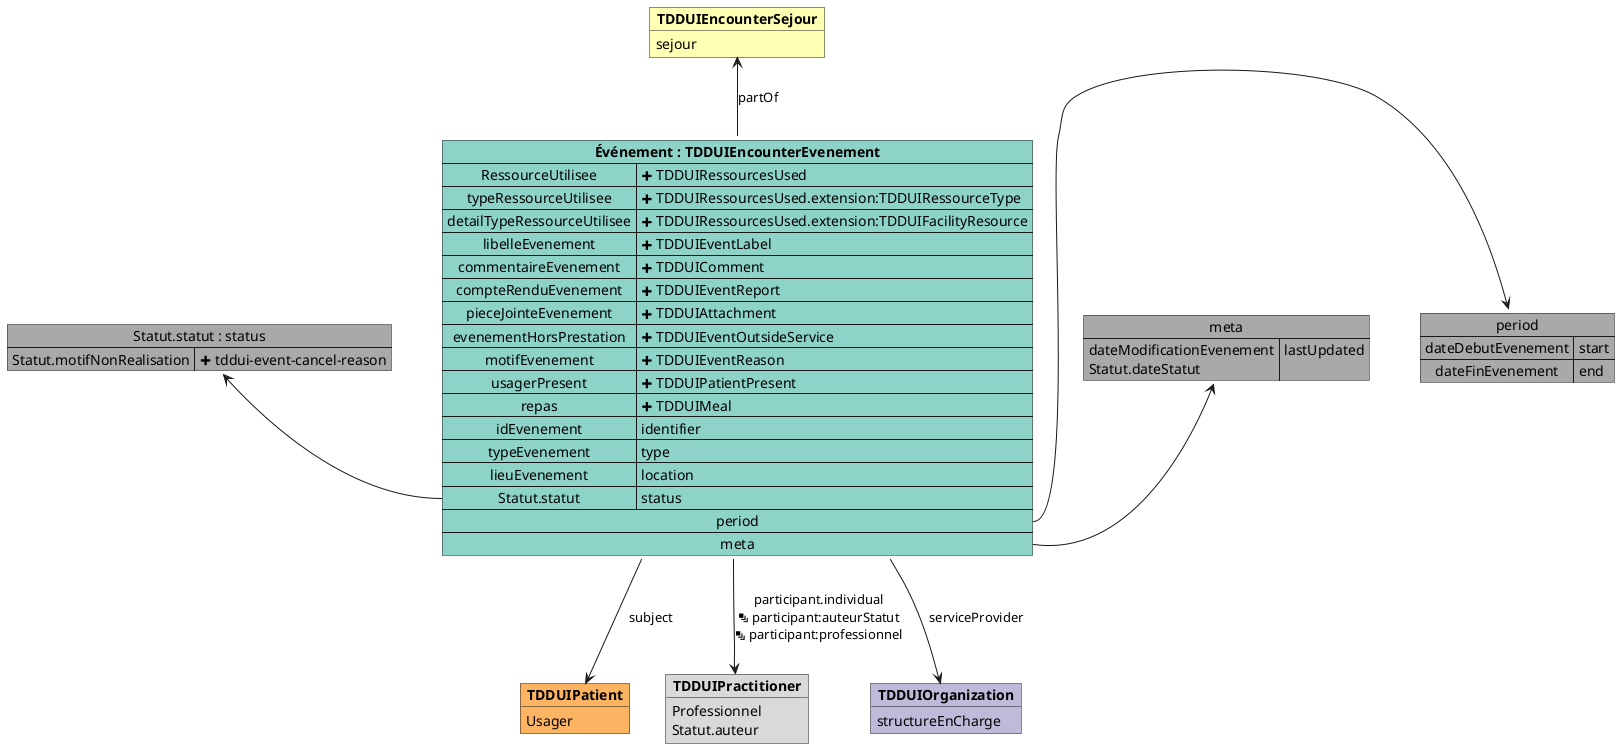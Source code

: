 @startuml

map "meta" as meta #DarkGray {
    dateModificationEvenement\nStatut.dateStatut => lastUpdated
}

map "Statut.statut : status" as Statutstatut #DarkGray {
    Statut.motifNonRealisation => <&plus> tddui-event-cancel-reason
}

map "period" as period #DarkGray {
    dateDebutEvenement => start
    dateFinEvenement => end
}

object "**TDDUIPatient**" as TDDUIPatient #fdb462 {
    Usager
}

object "**TDDUIPractitioner**" as TDDUIPractitioner #d9d9d9 {
    Professionnel
    Statut.auteur
}

object "**TDDUIOrganization**" as TDDUIOrganization #bebada {
    structureEnCharge
}

object "**TDDUIEncounterSejour**" as TDDUIEncounterSejour #ffffb3 {
    sejour
}

map "**Événement : TDDUIEncounterEvenement**" as Événement #8dd3c7 {
    RessourceUtilisee => <&plus> TDDUIRessourcesUsed
    typeRessourceUtilisee => <&plus> TDDUIRessourcesUsed.extension:TDDUIRessourceType
    detailTypeRessourceUtilisee => <&plus> TDDUIRessourcesUsed.extension:TDDUIMaterialDetail
    detailTypeRessourceUtilisee => <&plus> TDDUIRessourcesUsed.extension:TDDUIFacilityResource
    libelleEvenement => <&plus> TDDUIEventLabel
    commentaireEvenement => <&plus> TDDUIComment
    compteRenduEvenement => <&plus> TDDUIEventReport
    pieceJointeEvenement => <&plus> TDDUIAttachment
    evenementHorsPrestation => <&plus> TDDUIEventOutsideService
    motifEvenement => <&plus> TDDUIEventReason
    usagerPresent => <&plus> TDDUIPatientPresent
    repas => <&plus> TDDUIMeal
    idEvenement => identifier
    typeEvenement => type
    lieuEvenement => location
    Statut.statut => status    
    period *-> period
    meta *-> meta
}

Événement::Statut.statut -l-> Statutstatut
Événement --> TDDUIPatient : subject
Événement --> TDDUIPractitioner : participant.individual\n<&layers> participant:auteurStatut\n<&layers> participant:professionnel
Événement --> TDDUIOrganization : serviceProvider
Événement -u-> TDDUIEncounterSejour : partOf

@enduml